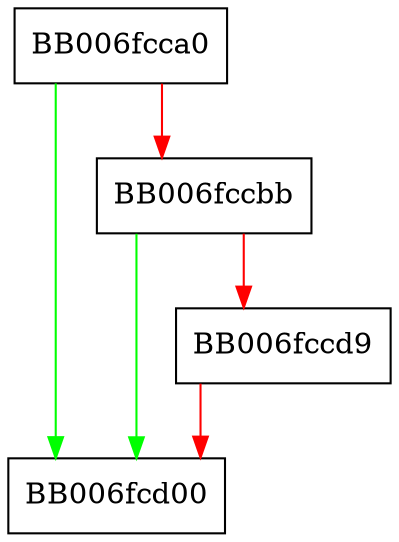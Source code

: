 digraph des_cfb64_newctx {
  node [shape="box"];
  graph [splines=ortho];
  BB006fcca0 -> BB006fcd00 [color="green"];
  BB006fcca0 -> BB006fccbb [color="red"];
  BB006fccbb -> BB006fcd00 [color="green"];
  BB006fccbb -> BB006fccd9 [color="red"];
  BB006fccd9 -> BB006fcd00 [color="red"];
}